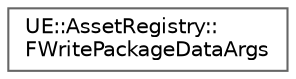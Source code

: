 digraph "Graphical Class Hierarchy"
{
 // INTERACTIVE_SVG=YES
 // LATEX_PDF_SIZE
  bgcolor="transparent";
  edge [fontname=Helvetica,fontsize=10,labelfontname=Helvetica,labelfontsize=10];
  node [fontname=Helvetica,fontsize=10,shape=box,height=0.2,width=0.4];
  rankdir="LR";
  Node0 [id="Node000000",label="UE::AssetRegistry::\lFWritePackageDataArgs",height=0.2,width=0.4,color="grey40", fillcolor="white", style="filled",URL="$d8/d59/structUE_1_1AssetRegistry_1_1FWritePackageDataArgs.html",tooltip=" "];
}
